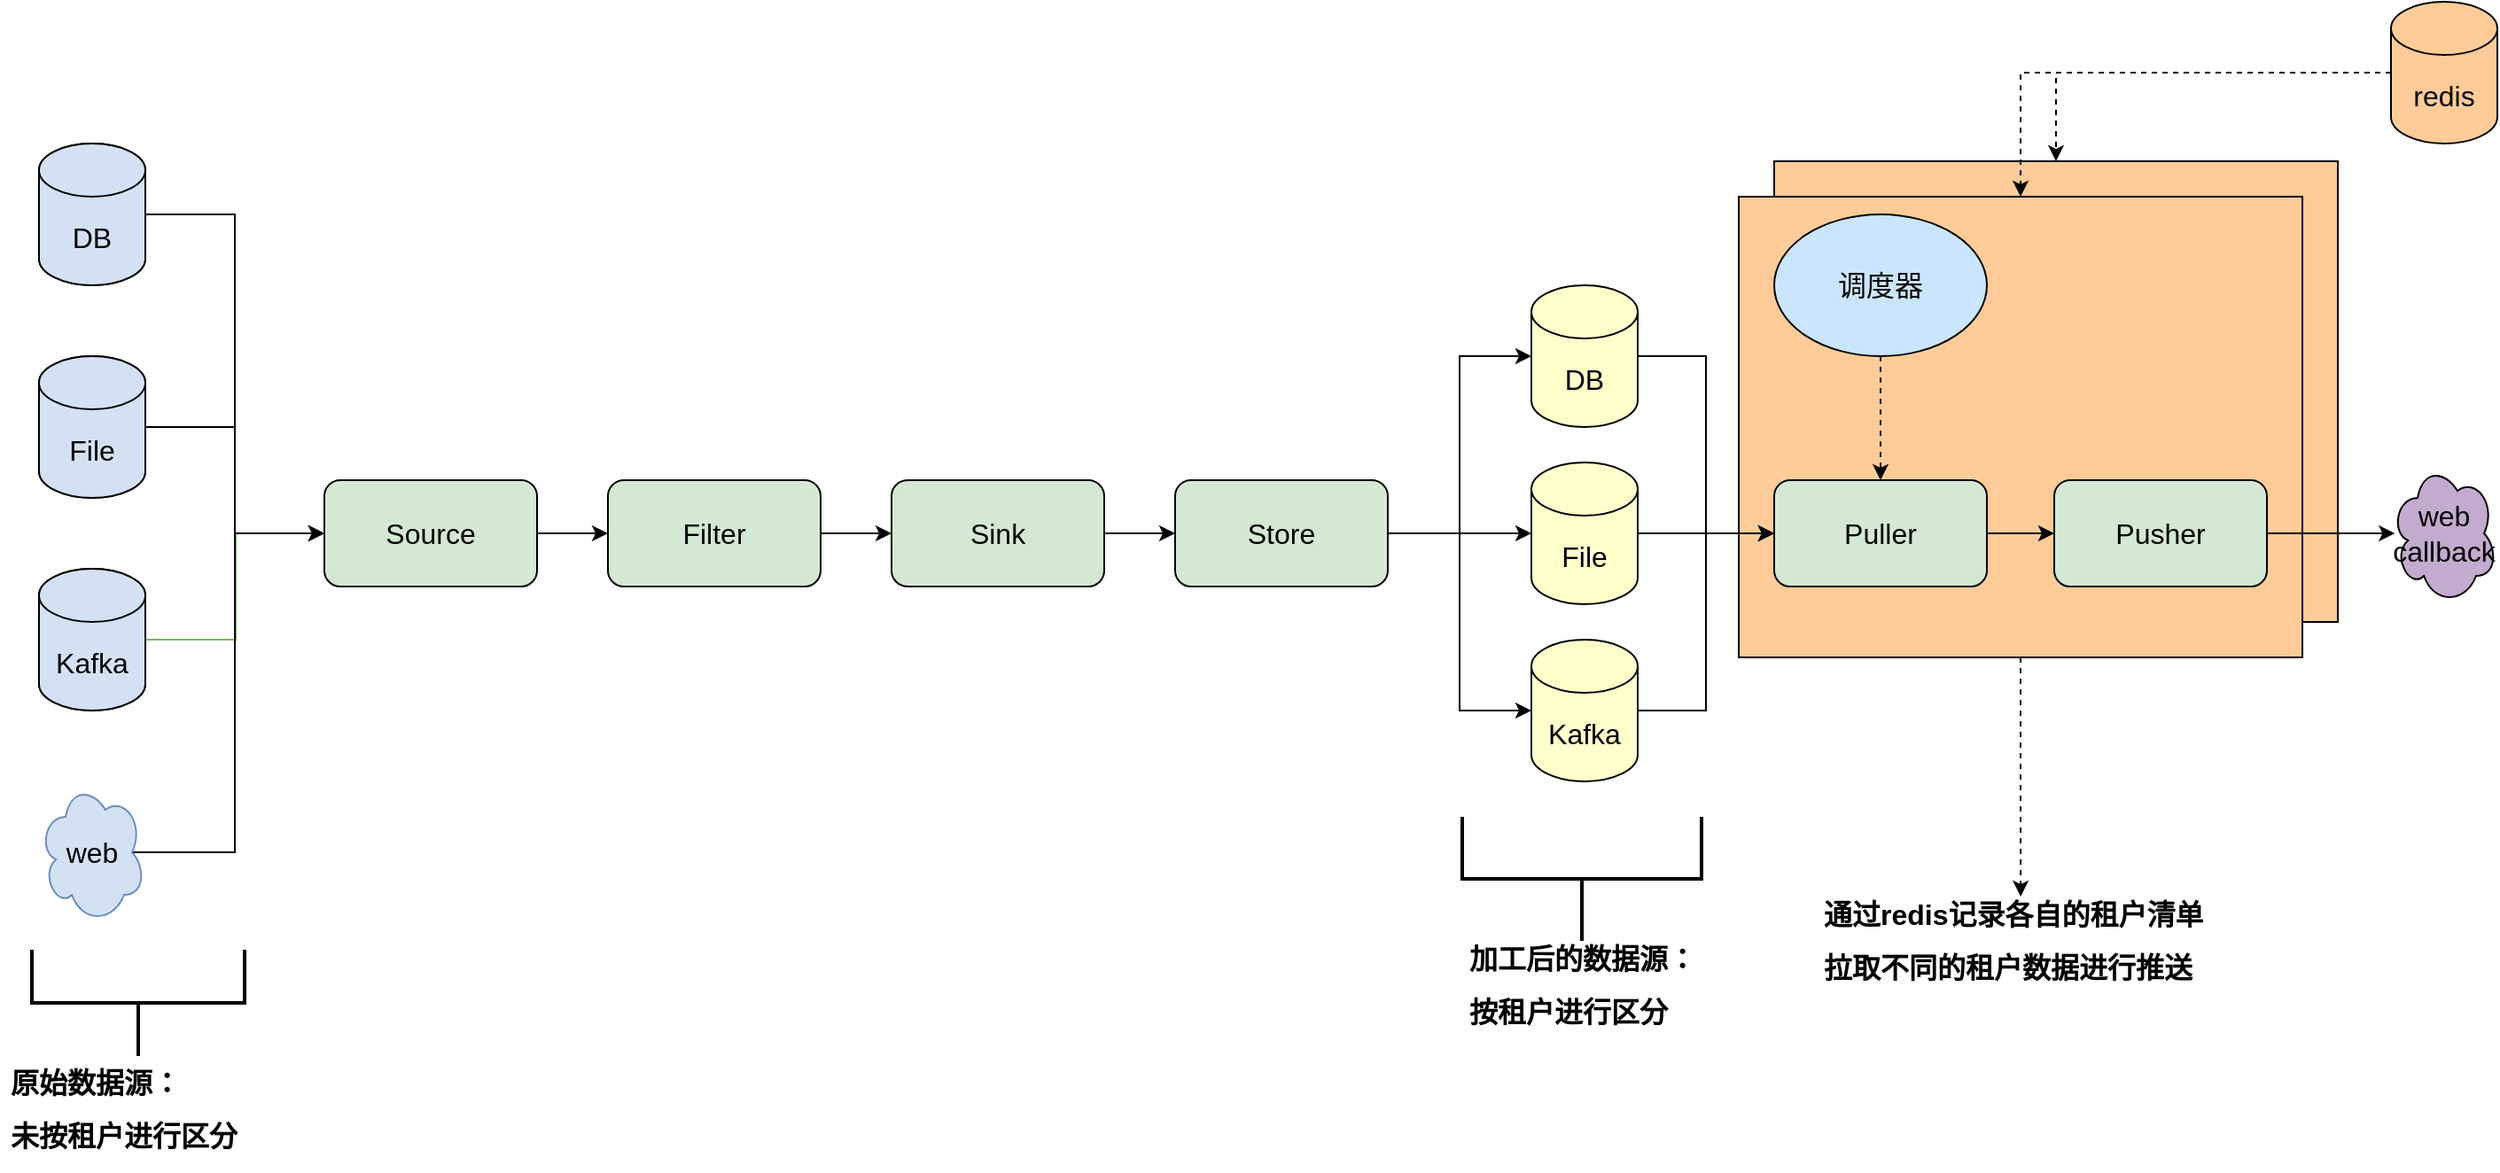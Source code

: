<mxfile version="20.4.1" type="github" pages="2">
  <diagram id="rBHqKP6vlVbDTjs9O4Pg" name="数据流程">
    <mxGraphModel dx="1896" dy="1075" grid="1" gridSize="10" guides="1" tooltips="1" connect="1" arrows="1" fold="1" page="1" pageScale="1" pageWidth="827" pageHeight="1169" math="0" shadow="0">
      <root>
        <mxCell id="0" />
        <mxCell id="1" parent="0" />
        <mxCell id="VHaA9NsyE-7zCBHBcNp4-1" value="" style="rounded=0;whiteSpace=wrap;html=1;labelBackgroundColor=none;fontFamily=Helvetica;fontColor=default;fillColor=#FFCC99;gradientColor=none;gradientDirection=south;fontSize=16;" vertex="1" parent="1">
          <mxGeometry x="1002" y="90" width="318" height="260" as="geometry" />
        </mxCell>
        <mxCell id="Ii6t7dFbJUdwm51x7zY0-52" style="edgeStyle=orthogonalEdgeStyle;rounded=0;orthogonalLoop=1;jettySize=auto;html=1;exitX=0.5;exitY=1;exitDx=0;exitDy=0;dashed=1;fontFamily=Helvetica;fontColor=default;fontSize=16;" edge="1" parent="1" source="Ii6t7dFbJUdwm51x7zY0-48" target="Ii6t7dFbJUdwm51x7zY0-51">
          <mxGeometry relative="1" as="geometry" />
        </mxCell>
        <mxCell id="Ii6t7dFbJUdwm51x7zY0-48" value="" style="rounded=0;whiteSpace=wrap;html=1;labelBackgroundColor=none;fontFamily=Helvetica;fontColor=default;fillColor=#FFCC99;gradientColor=none;gradientDirection=south;fontSize=16;" vertex="1" parent="1">
          <mxGeometry x="982" y="110" width="318" height="260" as="geometry" />
        </mxCell>
        <mxCell id="Ii6t7dFbJUdwm51x7zY0-13" value="" style="edgeStyle=orthogonalEdgeStyle;rounded=0;orthogonalLoop=1;jettySize=auto;html=1;entryX=0;entryY=0.5;entryDx=0;entryDy=0;fontSize=16;" edge="1" parent="1" source="Ii6t7dFbJUdwm51x7zY0-2" target="Ii6t7dFbJUdwm51x7zY0-36">
          <mxGeometry relative="1" as="geometry" />
        </mxCell>
        <mxCell id="Ii6t7dFbJUdwm51x7zY0-2" value="Source" style="rounded=1;whiteSpace=wrap;html=1;fillColor=#D5E8D4;fontSize=16;" vertex="1" parent="1">
          <mxGeometry x="184" y="270" width="120" height="60" as="geometry" />
        </mxCell>
        <mxCell id="Ii6t7dFbJUdwm51x7zY0-6" style="edgeStyle=orthogonalEdgeStyle;rounded=0;orthogonalLoop=1;jettySize=auto;html=1;exitX=1;exitY=0.5;exitDx=0;exitDy=0;exitPerimeter=0;entryX=0;entryY=0.5;entryDx=0;entryDy=0;fontSize=16;" edge="1" parent="1" source="Ii6t7dFbJUdwm51x7zY0-3" target="Ii6t7dFbJUdwm51x7zY0-2">
          <mxGeometry relative="1" as="geometry" />
        </mxCell>
        <mxCell id="Ii6t7dFbJUdwm51x7zY0-3" value="DB" style="shape=cylinder3;whiteSpace=wrap;html=1;boundedLbl=1;backgroundOutline=1;size=15;fontSize=16;" vertex="1" parent="1">
          <mxGeometry x="23" y="80" width="60" height="80" as="geometry" />
        </mxCell>
        <mxCell id="Ii6t7dFbJUdwm51x7zY0-7" style="edgeStyle=orthogonalEdgeStyle;rounded=0;orthogonalLoop=1;jettySize=auto;html=1;exitX=1;exitY=0.5;exitDx=0;exitDy=0;exitPerimeter=0;fontSize=16;" edge="1" parent="1" source="Ii6t7dFbJUdwm51x7zY0-4" target="Ii6t7dFbJUdwm51x7zY0-2">
          <mxGeometry relative="1" as="geometry" />
        </mxCell>
        <mxCell id="Ii6t7dFbJUdwm51x7zY0-4" value="File" style="shape=cylinder3;whiteSpace=wrap;html=1;boundedLbl=1;backgroundOutline=1;size=15;fontSize=16;" vertex="1" parent="1">
          <mxGeometry x="23" y="200" width="60" height="80" as="geometry" />
        </mxCell>
        <mxCell id="Ii6t7dFbJUdwm51x7zY0-8" style="edgeStyle=orthogonalEdgeStyle;rounded=0;orthogonalLoop=1;jettySize=auto;html=1;exitX=1;exitY=0.5;exitDx=0;exitDy=0;exitPerimeter=0;entryX=0;entryY=0.5;entryDx=0;entryDy=0;fillColor=#d5e8d4;strokeColor=#82b366;fontSize=16;" edge="1" parent="1" source="Ii6t7dFbJUdwm51x7zY0-5" target="Ii6t7dFbJUdwm51x7zY0-2">
          <mxGeometry relative="1" as="geometry">
            <mxPoint x="223" y="240" as="targetPoint" />
            <Array as="points">
              <mxPoint x="134" y="360" />
              <mxPoint x="134" y="300" />
            </Array>
          </mxGeometry>
        </mxCell>
        <mxCell id="Ii6t7dFbJUdwm51x7zY0-5" value="Kafka" style="shape=cylinder3;whiteSpace=wrap;html=1;boundedLbl=1;backgroundOutline=1;size=15;fillColor=default;strokeColor=default;gradientColor=none;gradientDirection=south;fontSize=16;" vertex="1" parent="1">
          <mxGeometry x="23" y="320" width="60" height="80" as="geometry" />
        </mxCell>
        <mxCell id="Ii6t7dFbJUdwm51x7zY0-10" style="edgeStyle=orthogonalEdgeStyle;rounded=0;orthogonalLoop=1;jettySize=auto;html=1;exitX=0.875;exitY=0.5;exitDx=0;exitDy=0;exitPerimeter=0;entryX=0;entryY=0.5;entryDx=0;entryDy=0;fontSize=16;" edge="1" parent="1" source="Ii6t7dFbJUdwm51x7zY0-9" target="Ii6t7dFbJUdwm51x7zY0-2">
          <mxGeometry relative="1" as="geometry" />
        </mxCell>
        <mxCell id="Ii6t7dFbJUdwm51x7zY0-9" value="web" style="ellipse;shape=cloud;whiteSpace=wrap;html=1;fillColor=#D4E1F5;strokeColor=#6c8ebf;fontSize=16;" vertex="1" parent="1">
          <mxGeometry x="23" y="440" width="60" height="80" as="geometry" />
        </mxCell>
        <mxCell id="Ii6t7dFbJUdwm51x7zY0-15" value="" style="edgeStyle=orthogonalEdgeStyle;rounded=0;orthogonalLoop=1;jettySize=auto;html=1;fontSize=16;" edge="1" parent="1" source="Ii6t7dFbJUdwm51x7zY0-12" target="Ii6t7dFbJUdwm51x7zY0-14">
          <mxGeometry relative="1" as="geometry" />
        </mxCell>
        <mxCell id="Ii6t7dFbJUdwm51x7zY0-12" value="Sink" style="whiteSpace=wrap;html=1;rounded=1;fillColor=#D5E8D4;fontSize=16;" vertex="1" parent="1">
          <mxGeometry x="504" y="270" width="120" height="60" as="geometry" />
        </mxCell>
        <mxCell id="Ii6t7dFbJUdwm51x7zY0-20" style="edgeStyle=orthogonalEdgeStyle;rounded=0;orthogonalLoop=1;jettySize=auto;html=1;exitX=1;exitY=0.5;exitDx=0;exitDy=0;entryX=0;entryY=0.5;entryDx=0;entryDy=0;entryPerimeter=0;fontSize=16;" edge="1" parent="1" source="Ii6t7dFbJUdwm51x7zY0-14" target="Ii6t7dFbJUdwm51x7zY0-16">
          <mxGeometry relative="1" as="geometry" />
        </mxCell>
        <mxCell id="Ii6t7dFbJUdwm51x7zY0-21" style="edgeStyle=orthogonalEdgeStyle;rounded=0;orthogonalLoop=1;jettySize=auto;html=1;exitX=1;exitY=0.5;exitDx=0;exitDy=0;fontSize=16;" edge="1" parent="1" source="Ii6t7dFbJUdwm51x7zY0-14" target="Ii6t7dFbJUdwm51x7zY0-17">
          <mxGeometry relative="1" as="geometry" />
        </mxCell>
        <mxCell id="Ii6t7dFbJUdwm51x7zY0-22" style="edgeStyle=orthogonalEdgeStyle;rounded=0;orthogonalLoop=1;jettySize=auto;html=1;exitX=1;exitY=0.5;exitDx=0;exitDy=0;entryX=0;entryY=0.5;entryDx=0;entryDy=0;entryPerimeter=0;fontSize=16;" edge="1" parent="1" source="Ii6t7dFbJUdwm51x7zY0-14" target="Ii6t7dFbJUdwm51x7zY0-18">
          <mxGeometry relative="1" as="geometry" />
        </mxCell>
        <mxCell id="Ii6t7dFbJUdwm51x7zY0-14" value="Store" style="whiteSpace=wrap;html=1;rounded=1;fillColor=#D5E8D4;fontSize=16;" vertex="1" parent="1">
          <mxGeometry x="664" y="270" width="120" height="60" as="geometry" />
        </mxCell>
        <mxCell id="Ii6t7dFbJUdwm51x7zY0-27" style="edgeStyle=orthogonalEdgeStyle;rounded=0;orthogonalLoop=1;jettySize=auto;html=1;exitX=1;exitY=0.5;exitDx=0;exitDy=0;exitPerimeter=0;fontFamily=Helvetica;entryX=0;entryY=0.5;entryDx=0;entryDy=0;fontSize=16;" edge="1" parent="1" source="Ii6t7dFbJUdwm51x7zY0-16" target="Ii6t7dFbJUdwm51x7zY0-24">
          <mxGeometry relative="1" as="geometry">
            <mxPoint x="1244" y="180" as="targetPoint" />
          </mxGeometry>
        </mxCell>
        <mxCell id="Ii6t7dFbJUdwm51x7zY0-16" value="DB" style="shape=cylinder3;whiteSpace=wrap;html=1;boundedLbl=1;backgroundOutline=1;size=15;fillColor=#FFFFCC;fontSize=16;" vertex="1" parent="1">
          <mxGeometry x="865" y="160" width="60" height="80" as="geometry" />
        </mxCell>
        <mxCell id="Ii6t7dFbJUdwm51x7zY0-26" style="edgeStyle=orthogonalEdgeStyle;rounded=0;orthogonalLoop=1;jettySize=auto;html=1;exitX=1;exitY=0.5;exitDx=0;exitDy=0;exitPerimeter=0;fontFamily=Helvetica;fontSize=16;" edge="1" parent="1" source="Ii6t7dFbJUdwm51x7zY0-17" target="Ii6t7dFbJUdwm51x7zY0-24">
          <mxGeometry relative="1" as="geometry" />
        </mxCell>
        <mxCell id="Ii6t7dFbJUdwm51x7zY0-17" value="File" style="shape=cylinder3;whiteSpace=wrap;html=1;boundedLbl=1;backgroundOutline=1;size=15;fillColor=#FFFFCC;fontSize=16;" vertex="1" parent="1">
          <mxGeometry x="865" y="260" width="60" height="80" as="geometry" />
        </mxCell>
        <mxCell id="Ii6t7dFbJUdwm51x7zY0-25" style="edgeStyle=orthogonalEdgeStyle;rounded=0;orthogonalLoop=1;jettySize=auto;html=1;exitX=1;exitY=0.5;exitDx=0;exitDy=0;exitPerimeter=0;entryX=0;entryY=0.5;entryDx=0;entryDy=0;fontSize=16;" edge="1" parent="1" source="Ii6t7dFbJUdwm51x7zY0-18" target="Ii6t7dFbJUdwm51x7zY0-24">
          <mxGeometry relative="1" as="geometry" />
        </mxCell>
        <mxCell id="Ii6t7dFbJUdwm51x7zY0-18" value="Kafka" style="shape=cylinder3;whiteSpace=wrap;html=1;boundedLbl=1;backgroundOutline=1;size=15;fillColor=#FFFFCC;strokeColor=default;gradientColor=none;gradientDirection=south;fontSize=16;" vertex="1" parent="1">
          <mxGeometry x="865" y="360" width="60" height="80" as="geometry" />
        </mxCell>
        <mxCell id="Ii6t7dFbJUdwm51x7zY0-29" style="edgeStyle=orthogonalEdgeStyle;rounded=0;orthogonalLoop=1;jettySize=auto;html=1;exitX=1;exitY=0.5;exitDx=0;exitDy=0;fontFamily=Helvetica;fontSize=16;" edge="1" parent="1" source="Ii6t7dFbJUdwm51x7zY0-24" target="Ii6t7dFbJUdwm51x7zY0-28">
          <mxGeometry relative="1" as="geometry" />
        </mxCell>
        <mxCell id="Ii6t7dFbJUdwm51x7zY0-24" value="&lt;pre style=&quot;font-size: 16px;&quot;&gt;&lt;font face=&quot;Helvetica&quot; style=&quot;font-size: 16px;&quot;&gt;Puller&lt;/font&gt;&lt;/pre&gt;" style="whiteSpace=wrap;html=1;rounded=1;fillColor=#D5E8D4;fontColor=default;labelBackgroundColor=none;fontSize=16;" vertex="1" parent="1">
          <mxGeometry x="1002" y="270" width="120" height="60" as="geometry" />
        </mxCell>
        <mxCell id="Ii6t7dFbJUdwm51x7zY0-31" style="edgeStyle=orthogonalEdgeStyle;rounded=0;orthogonalLoop=1;jettySize=auto;html=1;exitX=1;exitY=0.5;exitDx=0;exitDy=0;entryX=0.036;entryY=0.5;entryDx=0;entryDy=0;entryPerimeter=0;fontFamily=Helvetica;fontSize=16;" edge="1" parent="1" source="Ii6t7dFbJUdwm51x7zY0-28" target="Ii6t7dFbJUdwm51x7zY0-30">
          <mxGeometry relative="1" as="geometry" />
        </mxCell>
        <mxCell id="Ii6t7dFbJUdwm51x7zY0-28" value="&lt;pre style=&quot;font-size: 16px;&quot;&gt;&lt;font face=&quot;Helvetica&quot; style=&quot;font-size: 16px;&quot;&gt;Pusher&lt;/font&gt;&lt;/pre&gt;" style="whiteSpace=wrap;html=1;rounded=1;fillColor=#D5E8D4;fontColor=default;labelBackgroundColor=none;fontSize=16;" vertex="1" parent="1">
          <mxGeometry x="1160" y="270" width="120" height="60" as="geometry" />
        </mxCell>
        <mxCell id="Ii6t7dFbJUdwm51x7zY0-30" value="web callback" style="ellipse;shape=cloud;whiteSpace=wrap;html=1;fillColor=#C3ABD0;fontSize=16;" vertex="1" parent="1">
          <mxGeometry x="1350" y="260" width="60" height="80" as="geometry" />
        </mxCell>
        <mxCell id="Ii6t7dFbJUdwm51x7zY0-33" value="DB" style="shape=cylinder3;whiteSpace=wrap;html=1;boundedLbl=1;backgroundOutline=1;size=15;fillColor=#D4E1F5;fontSize=16;" vertex="1" parent="1">
          <mxGeometry x="23" y="80" width="60" height="80" as="geometry" />
        </mxCell>
        <mxCell id="Ii6t7dFbJUdwm51x7zY0-34" value="File" style="shape=cylinder3;whiteSpace=wrap;html=1;boundedLbl=1;backgroundOutline=1;size=15;fillColor=#D4E1F5;fontSize=16;" vertex="1" parent="1">
          <mxGeometry x="23" y="200" width="60" height="80" as="geometry" />
        </mxCell>
        <mxCell id="Ii6t7dFbJUdwm51x7zY0-35" value="Kafka" style="shape=cylinder3;whiteSpace=wrap;html=1;boundedLbl=1;backgroundOutline=1;size=15;fillColor=#D4E1F5;strokeColor=default;gradientColor=none;gradientDirection=south;fontSize=16;" vertex="1" parent="1">
          <mxGeometry x="23" y="320" width="60" height="80" as="geometry" />
        </mxCell>
        <mxCell id="Ii6t7dFbJUdwm51x7zY0-37" style="edgeStyle=orthogonalEdgeStyle;rounded=0;orthogonalLoop=1;jettySize=auto;html=1;exitX=1;exitY=0.5;exitDx=0;exitDy=0;entryX=0;entryY=0.5;entryDx=0;entryDy=0;fontFamily=Helvetica;fontColor=default;fontSize=16;" edge="1" parent="1" source="Ii6t7dFbJUdwm51x7zY0-36" target="Ii6t7dFbJUdwm51x7zY0-12">
          <mxGeometry relative="1" as="geometry" />
        </mxCell>
        <mxCell id="Ii6t7dFbJUdwm51x7zY0-36" value="Filter" style="rounded=1;whiteSpace=wrap;html=1;fillColor=#D5E8D4;fontSize=16;" vertex="1" parent="1">
          <mxGeometry x="344" y="270" width="120" height="60" as="geometry" />
        </mxCell>
        <mxCell id="Ii6t7dFbJUdwm51x7zY0-38" value="" style="strokeWidth=2;html=1;shape=mxgraph.flowchart.annotation_2;align=left;labelPosition=right;pointerEvents=1;labelBackgroundColor=none;fontFamily=Helvetica;fontColor=default;fillColor=#C3ABD0;gradientColor=none;gradientDirection=south;rotation=-90;fontSize=16;" vertex="1" parent="1">
          <mxGeometry x="49" y="505" width="60" height="120" as="geometry" />
        </mxCell>
        <mxCell id="Ii6t7dFbJUdwm51x7zY0-39" value="&lt;h1 style=&quot;font-size: 16px;&quot;&gt;&lt;font style=&quot;font-size: 16px;&quot;&gt;原始数据源：&lt;/font&gt;&lt;/h1&gt;&lt;h1 style=&quot;font-size: 16px;&quot;&gt;&lt;font style=&quot;font-size: 16px;&quot;&gt;未按租户进行区分&lt;/font&gt;&lt;/h1&gt;" style="text;html=1;strokeColor=none;fillColor=none;spacing=5;spacingTop=-20;whiteSpace=wrap;overflow=hidden;rounded=0;labelBackgroundColor=none;fontFamily=Helvetica;fontColor=default;fontSize=16;" vertex="1" parent="1">
          <mxGeometry x="1.5" y="600" width="155" height="60" as="geometry" />
        </mxCell>
        <mxCell id="Ii6t7dFbJUdwm51x7zY0-40" value="" style="strokeWidth=2;html=1;shape=mxgraph.flowchart.annotation_2;align=left;labelPosition=right;pointerEvents=1;labelBackgroundColor=none;fontFamily=Helvetica;fontColor=default;fillColor=#C3ABD0;gradientColor=none;gradientDirection=south;rotation=-90;fontSize=16;" vertex="1" parent="1">
          <mxGeometry x="858.5" y="427.5" width="70" height="135" as="geometry" />
        </mxCell>
        <mxCell id="Ii6t7dFbJUdwm51x7zY0-41" value="&lt;h1 style=&quot;font-size: 16px;&quot;&gt;加工后的数据源：&lt;/h1&gt;&lt;h1 style=&quot;font-size: 16px;&quot;&gt;按租户进行区分&lt;/h1&gt;" style="text;html=1;strokeColor=none;fillColor=none;spacing=5;spacingTop=-20;whiteSpace=wrap;overflow=hidden;rounded=0;labelBackgroundColor=none;fontFamily=Helvetica;fontColor=default;fontSize=16;" vertex="1" parent="1">
          <mxGeometry x="824.5" y="530" width="138" height="60" as="geometry" />
        </mxCell>
        <mxCell id="Ii6t7dFbJUdwm51x7zY0-46" style="edgeStyle=orthogonalEdgeStyle;rounded=0;orthogonalLoop=1;jettySize=auto;html=1;exitX=0.5;exitY=1;exitDx=0;exitDy=0;fontFamily=Helvetica;fontColor=default;dashed=1;fontSize=16;" edge="1" parent="1" source="Ii6t7dFbJUdwm51x7zY0-45" target="Ii6t7dFbJUdwm51x7zY0-24">
          <mxGeometry relative="1" as="geometry" />
        </mxCell>
        <mxCell id="Ii6t7dFbJUdwm51x7zY0-45" value="调度器" style="ellipse;whiteSpace=wrap;html=1;labelBackgroundColor=none;fontFamily=Helvetica;fontColor=default;fillColor=#CCE5FF;gradientColor=none;gradientDirection=south;fontSize=16;" vertex="1" parent="1">
          <mxGeometry x="1002" y="120" width="120" height="80" as="geometry" />
        </mxCell>
        <mxCell id="Ii6t7dFbJUdwm51x7zY0-51" value="&lt;h1 style=&quot;font-size: 16px;&quot;&gt;通过redis记录各自的租户清单&lt;/h1&gt;&lt;h1 style=&quot;font-size: 16px;&quot;&gt;拉取不同的租户数据进行推送&lt;/h1&gt;" style="text;html=1;strokeColor=none;fillColor=none;spacing=5;spacingTop=-20;whiteSpace=wrap;overflow=hidden;rounded=0;labelBackgroundColor=none;fontFamily=Helvetica;fontColor=default;fontSize=16;" vertex="1" parent="1">
          <mxGeometry x="1024.87" y="505" width="232.25" height="55" as="geometry" />
        </mxCell>
        <mxCell id="VHaA9NsyE-7zCBHBcNp4-3" style="edgeStyle=orthogonalEdgeStyle;rounded=0;orthogonalLoop=1;jettySize=auto;html=1;exitX=0;exitY=0.5;exitDx=0;exitDy=0;exitPerimeter=0;entryX=0.5;entryY=0;entryDx=0;entryDy=0;dashed=1;fontFamily=Helvetica;fontColor=default;fontSize=16;" edge="1" parent="1" source="VHaA9NsyE-7zCBHBcNp4-2" target="VHaA9NsyE-7zCBHBcNp4-1">
          <mxGeometry relative="1" as="geometry" />
        </mxCell>
        <mxCell id="VHaA9NsyE-7zCBHBcNp4-4" style="edgeStyle=orthogonalEdgeStyle;rounded=0;orthogonalLoop=1;jettySize=auto;html=1;exitX=0;exitY=0.5;exitDx=0;exitDy=0;exitPerimeter=0;entryX=0.5;entryY=0;entryDx=0;entryDy=0;dashed=1;fontFamily=Helvetica;fontColor=default;fontSize=16;" edge="1" parent="1" source="VHaA9NsyE-7zCBHBcNp4-2" target="Ii6t7dFbJUdwm51x7zY0-48">
          <mxGeometry relative="1" as="geometry" />
        </mxCell>
        <mxCell id="VHaA9NsyE-7zCBHBcNp4-2" value="redis" style="shape=cylinder3;whiteSpace=wrap;html=1;boundedLbl=1;backgroundOutline=1;size=15;labelBackgroundColor=none;fontFamily=Helvetica;fontColor=default;fillColor=#FFCC99;gradientColor=none;gradientDirection=south;fontSize=16;" vertex="1" parent="1">
          <mxGeometry x="1350" width="60" height="80" as="geometry" />
        </mxCell>
      </root>
    </mxGraphModel>
  </diagram>
  <diagram id="ucdp7CWETa6N9cNdXdbg" name="流水线">
    <mxGraphModel dx="1422" dy="806" grid="1" gridSize="10" guides="1" tooltips="1" connect="1" arrows="1" fold="1" page="1" pageScale="1" pageWidth="827" pageHeight="1169" math="0" shadow="0">
      <root>
        <mxCell id="0" />
        <mxCell id="1" parent="0" />
        <mxCell id="GyXHZyZ_pUMt8ARnQ6bl-3" style="edgeStyle=orthogonalEdgeStyle;rounded=0;orthogonalLoop=1;jettySize=auto;html=1;exitX=1;exitY=0.5;exitDx=0;exitDy=0;entryX=0;entryY=0.5;entryDx=0;entryDy=0;dashed=1;fontFamily=Helvetica;fontColor=default;fontSize=16;" edge="1" parent="1" source="orpJzT5T39K07BI6od4H-1" target="orpJzT5T39K07BI6od4H-4">
          <mxGeometry relative="1" as="geometry" />
        </mxCell>
        <mxCell id="orpJzT5T39K07BI6od4H-1" value="Source" style="rounded=1;whiteSpace=wrap;html=1;fillColor=#D5E8D4;fontSize=16;" vertex="1" parent="1">
          <mxGeometry y="10" width="120" height="60" as="geometry" />
        </mxCell>
        <mxCell id="GyXHZyZ_pUMt8ARnQ6bl-5" style="edgeStyle=orthogonalEdgeStyle;rounded=0;orthogonalLoop=1;jettySize=auto;html=1;exitX=1;exitY=0.5;exitDx=0;exitDy=0;entryX=0;entryY=0.5;entryDx=0;entryDy=0;dashed=1;fontFamily=Helvetica;fontColor=default;fontSize=16;" edge="1" parent="1" source="orpJzT5T39K07BI6od4H-2" target="orpJzT5T39K07BI6od4H-3">
          <mxGeometry relative="1" as="geometry" />
        </mxCell>
        <mxCell id="orpJzT5T39K07BI6od4H-2" value="Sink" style="whiteSpace=wrap;html=1;rounded=1;fillColor=#D5E8D4;fontSize=16;" vertex="1" parent="1">
          <mxGeometry x="320" y="10" width="120" height="60" as="geometry" />
        </mxCell>
        <mxCell id="GyXHZyZ_pUMt8ARnQ6bl-6" style="edgeStyle=orthogonalEdgeStyle;rounded=0;orthogonalLoop=1;jettySize=auto;html=1;exitX=1;exitY=0.5;exitDx=0;exitDy=0;entryX=0;entryY=0.5;entryDx=0;entryDy=0;dashed=1;fontFamily=Helvetica;fontColor=default;fontSize=16;" edge="1" parent="1" source="orpJzT5T39K07BI6od4H-3" target="GyXHZyZ_pUMt8ARnQ6bl-1">
          <mxGeometry relative="1" as="geometry" />
        </mxCell>
        <mxCell id="orpJzT5T39K07BI6od4H-3" value="Store" style="whiteSpace=wrap;html=1;rounded=1;fillColor=#D5E8D4;fontSize=16;" vertex="1" parent="1">
          <mxGeometry x="480" y="10" width="120" height="60" as="geometry" />
        </mxCell>
        <mxCell id="GyXHZyZ_pUMt8ARnQ6bl-4" style="edgeStyle=orthogonalEdgeStyle;rounded=0;orthogonalLoop=1;jettySize=auto;html=1;exitX=1;exitY=0.5;exitDx=0;exitDy=0;dashed=1;fontFamily=Helvetica;fontColor=default;fontSize=16;" edge="1" parent="1" source="orpJzT5T39K07BI6od4H-4" target="orpJzT5T39K07BI6od4H-2">
          <mxGeometry relative="1" as="geometry" />
        </mxCell>
        <mxCell id="orpJzT5T39K07BI6od4H-4" value="Filter" style="rounded=1;whiteSpace=wrap;html=1;fillColor=#D5E8D4;fontSize=16;" vertex="1" parent="1">
          <mxGeometry x="160" y="10" width="120" height="60" as="geometry" />
        </mxCell>
        <mxCell id="GyXHZyZ_pUMt8ARnQ6bl-7" style="edgeStyle=orthogonalEdgeStyle;rounded=0;orthogonalLoop=1;jettySize=auto;html=1;exitX=1;exitY=0.5;exitDx=0;exitDy=0;entryX=0;entryY=0.5;entryDx=0;entryDy=0;dashed=1;fontFamily=Helvetica;fontColor=default;fontSize=16;" edge="1" parent="1" source="GyXHZyZ_pUMt8ARnQ6bl-1" target="GyXHZyZ_pUMt8ARnQ6bl-2">
          <mxGeometry relative="1" as="geometry" />
        </mxCell>
        <mxCell id="GyXHZyZ_pUMt8ARnQ6bl-1" value="&lt;pre style=&quot;font-size: 16px;&quot;&gt;&lt;font face=&quot;Helvetica&quot; style=&quot;font-size: 16px;&quot;&gt;Puller&lt;/font&gt;&lt;/pre&gt;" style="whiteSpace=wrap;html=1;rounded=1;fillColor=#D5E8D4;fontColor=default;labelBackgroundColor=none;fontSize=16;" vertex="1" parent="1">
          <mxGeometry x="640" y="10" width="120" height="60" as="geometry" />
        </mxCell>
        <mxCell id="GyXHZyZ_pUMt8ARnQ6bl-2" value="&lt;pre style=&quot;font-size: 16px;&quot;&gt;&lt;font face=&quot;Helvetica&quot; style=&quot;font-size: 16px;&quot;&gt;Pusher&lt;/font&gt;&lt;/pre&gt;" style="whiteSpace=wrap;html=1;rounded=1;fillColor=#D5E8D4;fontColor=default;labelBackgroundColor=none;fontSize=16;" vertex="1" parent="1">
          <mxGeometry x="800" y="10" width="120" height="60" as="geometry" />
        </mxCell>
        <mxCell id="qbM4nyodar5Qnm3z3tOm-1" value="" style="strokeWidth=2;html=1;shape=mxgraph.flowchart.annotation_2;align=left;labelPosition=right;pointerEvents=1;labelBackgroundColor=none;fontFamily=Helvetica;fontColor=default;fillColor=#FFCC99;gradientColor=none;gradientDirection=south;rotation=-90;fontSize=16;" vertex="1" parent="1">
          <mxGeometry x="435" y="-325" width="50" height="910" as="geometry" />
        </mxCell>
        <mxCell id="qbM4nyodar5Qnm3z3tOm-2" value="&lt;h1 style=&quot;font-size: 16px;&quot;&gt;默认流水线，全部采用默认组件&lt;/h1&gt;" style="text;html=1;strokeColor=none;fillColor=none;spacing=5;spacingTop=-20;whiteSpace=wrap;overflow=hidden;rounded=0;labelBackgroundColor=none;fontFamily=Helvetica;fontColor=default;fontSize=16;" vertex="1" parent="1">
          <mxGeometry x="338.75" y="160" width="242.5" height="20" as="geometry" />
        </mxCell>
        <mxCell id="S9dUBTERABPa7MMW77Ue-1" style="edgeStyle=orthogonalEdgeStyle;rounded=0;orthogonalLoop=1;jettySize=auto;html=1;exitX=1;exitY=0.5;exitDx=0;exitDy=0;entryX=0;entryY=0.5;entryDx=0;entryDy=0;dashed=1;fontFamily=Helvetica;fontColor=default;fontSize=16;" edge="1" parent="1" source="S9dUBTERABPa7MMW77Ue-2" target="S9dUBTERABPa7MMW77Ue-8">
          <mxGeometry relative="1" as="geometry" />
        </mxCell>
        <mxCell id="S9dUBTERABPa7MMW77Ue-2" value="Source" style="rounded=1;whiteSpace=wrap;html=1;fillColor=#FFFF66;fontSize=16;" vertex="1" parent="1">
          <mxGeometry y="275" width="120" height="60" as="geometry" />
        </mxCell>
        <mxCell id="S9dUBTERABPa7MMW77Ue-3" style="edgeStyle=orthogonalEdgeStyle;rounded=0;orthogonalLoop=1;jettySize=auto;html=1;exitX=1;exitY=0.5;exitDx=0;exitDy=0;entryX=0;entryY=0.5;entryDx=0;entryDy=0;dashed=1;fontFamily=Helvetica;fontColor=default;fontSize=16;" edge="1" parent="1" source="S9dUBTERABPa7MMW77Ue-4" target="S9dUBTERABPa7MMW77Ue-6">
          <mxGeometry relative="1" as="geometry" />
        </mxCell>
        <mxCell id="S9dUBTERABPa7MMW77Ue-4" value="Sink" style="whiteSpace=wrap;html=1;rounded=1;fillColor=#FFFF66;fontSize=16;" vertex="1" parent="1">
          <mxGeometry x="320" y="275" width="120" height="60" as="geometry" />
        </mxCell>
        <mxCell id="S9dUBTERABPa7MMW77Ue-5" style="edgeStyle=orthogonalEdgeStyle;rounded=0;orthogonalLoop=1;jettySize=auto;html=1;exitX=1;exitY=0.5;exitDx=0;exitDy=0;entryX=0;entryY=0.5;entryDx=0;entryDy=0;dashed=1;fontFamily=Helvetica;fontColor=default;fontSize=16;" edge="1" parent="1" source="S9dUBTERABPa7MMW77Ue-6" target="S9dUBTERABPa7MMW77Ue-10">
          <mxGeometry relative="1" as="geometry" />
        </mxCell>
        <mxCell id="S9dUBTERABPa7MMW77Ue-6" value="Store" style="whiteSpace=wrap;html=1;rounded=1;fillColor=#D5E8D4;fontSize=16;" vertex="1" parent="1">
          <mxGeometry x="480" y="275" width="120" height="60" as="geometry" />
        </mxCell>
        <mxCell id="S9dUBTERABPa7MMW77Ue-7" style="edgeStyle=orthogonalEdgeStyle;rounded=0;orthogonalLoop=1;jettySize=auto;html=1;exitX=1;exitY=0.5;exitDx=0;exitDy=0;dashed=1;fontFamily=Helvetica;fontColor=default;fontSize=16;" edge="1" parent="1" source="S9dUBTERABPa7MMW77Ue-8" target="S9dUBTERABPa7MMW77Ue-4">
          <mxGeometry relative="1" as="geometry" />
        </mxCell>
        <mxCell id="S9dUBTERABPa7MMW77Ue-8" value="Filter" style="rounded=1;whiteSpace=wrap;html=1;fillColor=#D5E8D4;fontSize=16;" vertex="1" parent="1">
          <mxGeometry x="160" y="275" width="120" height="60" as="geometry" />
        </mxCell>
        <mxCell id="S9dUBTERABPa7MMW77Ue-9" style="edgeStyle=orthogonalEdgeStyle;rounded=0;orthogonalLoop=1;jettySize=auto;html=1;exitX=1;exitY=0.5;exitDx=0;exitDy=0;entryX=0;entryY=0.5;entryDx=0;entryDy=0;dashed=1;fontFamily=Helvetica;fontColor=default;fontSize=16;" edge="1" parent="1" source="S9dUBTERABPa7MMW77Ue-10" target="S9dUBTERABPa7MMW77Ue-11">
          <mxGeometry relative="1" as="geometry" />
        </mxCell>
        <mxCell id="S9dUBTERABPa7MMW77Ue-10" value="&lt;pre style=&quot;font-size: 16px;&quot;&gt;&lt;font face=&quot;Helvetica&quot; style=&quot;font-size: 16px;&quot;&gt;Puller&lt;/font&gt;&lt;/pre&gt;" style="whiteSpace=wrap;html=1;rounded=1;fillColor=#D5E8D4;fontColor=default;labelBackgroundColor=none;fontSize=16;" vertex="1" parent="1">
          <mxGeometry x="640" y="275" width="120" height="60" as="geometry" />
        </mxCell>
        <mxCell id="S9dUBTERABPa7MMW77Ue-11" value="&lt;pre style=&quot;font-size: 16px;&quot;&gt;&lt;font face=&quot;Helvetica&quot; style=&quot;font-size: 16px;&quot;&gt;Pusher&lt;/font&gt;&lt;/pre&gt;" style="whiteSpace=wrap;html=1;rounded=1;fillColor=#FFFF66;fontColor=default;labelBackgroundColor=none;fontSize=16;" vertex="1" parent="1">
          <mxGeometry x="800" y="275" width="120" height="60" as="geometry" />
        </mxCell>
        <mxCell id="S9dUBTERABPa7MMW77Ue-12" value="" style="strokeWidth=2;html=1;shape=mxgraph.flowchart.annotation_2;align=left;labelPosition=right;pointerEvents=1;labelBackgroundColor=none;fontFamily=Helvetica;fontColor=default;fillColor=#FFCC99;gradientColor=none;gradientDirection=south;rotation=-90;fontSize=16;" vertex="1" parent="1">
          <mxGeometry x="435" y="-60" width="50" height="910" as="geometry" />
        </mxCell>
        <mxCell id="S9dUBTERABPa7MMW77Ue-13" value="&lt;h1 style=&quot;font-size: 16px;&quot;&gt;租户A的自定义流水线，黄色为自定义组件&lt;/h1&gt;" style="text;html=1;strokeColor=none;fillColor=none;spacing=5;spacingTop=-20;whiteSpace=wrap;overflow=hidden;rounded=0;labelBackgroundColor=none;fontFamily=Helvetica;fontColor=default;fontSize=16;" vertex="1" parent="1">
          <mxGeometry x="302.19" y="425" width="315.62" height="25" as="geometry" />
        </mxCell>
        <mxCell id="B3ryYKxe0ps2ObtatAAW-1" style="edgeStyle=orthogonalEdgeStyle;rounded=0;orthogonalLoop=1;jettySize=auto;html=1;exitX=1;exitY=0.5;exitDx=0;exitDy=0;entryX=0;entryY=0.5;entryDx=0;entryDy=0;dashed=1;fontFamily=Helvetica;fontColor=default;fontSize=16;" edge="1" parent="1" source="B3ryYKxe0ps2ObtatAAW-2" target="B3ryYKxe0ps2ObtatAAW-8">
          <mxGeometry relative="1" as="geometry" />
        </mxCell>
        <mxCell id="B3ryYKxe0ps2ObtatAAW-2" value="Source" style="rounded=1;whiteSpace=wrap;html=1;fillColor=#D5E8D4;fontSize=16;" vertex="1" parent="1">
          <mxGeometry y="525" width="120" height="60" as="geometry" />
        </mxCell>
        <mxCell id="B3ryYKxe0ps2ObtatAAW-3" style="edgeStyle=orthogonalEdgeStyle;rounded=0;orthogonalLoop=1;jettySize=auto;html=1;exitX=1;exitY=0.5;exitDx=0;exitDy=0;entryX=0;entryY=0.5;entryDx=0;entryDy=0;dashed=1;fontFamily=Helvetica;fontColor=default;fontSize=16;" edge="1" parent="1" source="B3ryYKxe0ps2ObtatAAW-4" target="B3ryYKxe0ps2ObtatAAW-6">
          <mxGeometry relative="1" as="geometry" />
        </mxCell>
        <mxCell id="B3ryYKxe0ps2ObtatAAW-4" value="Sink" style="whiteSpace=wrap;html=1;rounded=1;fillColor=#D5E8D4;fontSize=16;" vertex="1" parent="1">
          <mxGeometry x="320" y="525" width="120" height="60" as="geometry" />
        </mxCell>
        <mxCell id="B3ryYKxe0ps2ObtatAAW-5" style="edgeStyle=orthogonalEdgeStyle;rounded=0;orthogonalLoop=1;jettySize=auto;html=1;exitX=1;exitY=0.5;exitDx=0;exitDy=0;entryX=0;entryY=0.5;entryDx=0;entryDy=0;dashed=1;fontFamily=Helvetica;fontColor=default;fontSize=16;" edge="1" parent="1" source="B3ryYKxe0ps2ObtatAAW-6" target="B3ryYKxe0ps2ObtatAAW-10">
          <mxGeometry relative="1" as="geometry" />
        </mxCell>
        <mxCell id="B3ryYKxe0ps2ObtatAAW-6" value="Store" style="whiteSpace=wrap;html=1;rounded=1;fillColor=#D5E8D4;fontSize=16;" vertex="1" parent="1">
          <mxGeometry x="480" y="525" width="120" height="60" as="geometry" />
        </mxCell>
        <mxCell id="B3ryYKxe0ps2ObtatAAW-7" style="edgeStyle=orthogonalEdgeStyle;rounded=0;orthogonalLoop=1;jettySize=auto;html=1;exitX=1;exitY=0.5;exitDx=0;exitDy=0;dashed=1;fontFamily=Helvetica;fontColor=default;fontSize=16;" edge="1" parent="1" source="B3ryYKxe0ps2ObtatAAW-8" target="B3ryYKxe0ps2ObtatAAW-4">
          <mxGeometry relative="1" as="geometry" />
        </mxCell>
        <mxCell id="B3ryYKxe0ps2ObtatAAW-8" value="Filter" style="rounded=1;whiteSpace=wrap;html=1;fillColor=#D5E8D4;fontSize=16;" vertex="1" parent="1">
          <mxGeometry x="160" y="525" width="120" height="60" as="geometry" />
        </mxCell>
        <mxCell id="B3ryYKxe0ps2ObtatAAW-9" style="edgeStyle=orthogonalEdgeStyle;rounded=0;orthogonalLoop=1;jettySize=auto;html=1;exitX=1;exitY=0.5;exitDx=0;exitDy=0;entryX=0;entryY=0.5;entryDx=0;entryDy=0;dashed=1;fontFamily=Helvetica;fontColor=default;fontSize=16;" edge="1" parent="1" source="B3ryYKxe0ps2ObtatAAW-10" target="B3ryYKxe0ps2ObtatAAW-11">
          <mxGeometry relative="1" as="geometry" />
        </mxCell>
        <mxCell id="B3ryYKxe0ps2ObtatAAW-10" value="&lt;pre style=&quot;font-size: 16px;&quot;&gt;&lt;font face=&quot;Helvetica&quot; style=&quot;font-size: 16px;&quot;&gt;Puller&lt;/font&gt;&lt;/pre&gt;" style="whiteSpace=wrap;html=1;rounded=1;fillColor=#FFFF66;fontColor=default;labelBackgroundColor=none;fontSize=16;" vertex="1" parent="1">
          <mxGeometry x="640" y="525" width="120" height="60" as="geometry" />
        </mxCell>
        <mxCell id="B3ryYKxe0ps2ObtatAAW-11" value="&lt;pre style=&quot;font-size: 16px;&quot;&gt;&lt;font face=&quot;Helvetica&quot; style=&quot;font-size: 16px;&quot;&gt;Pusher&lt;/font&gt;&lt;/pre&gt;" style="whiteSpace=wrap;html=1;rounded=1;fillColor=#D5E8D4;fontColor=default;labelBackgroundColor=none;fontSize=16;" vertex="1" parent="1">
          <mxGeometry x="800" y="525" width="120" height="60" as="geometry" />
        </mxCell>
        <mxCell id="B3ryYKxe0ps2ObtatAAW-12" value="" style="strokeWidth=2;html=1;shape=mxgraph.flowchart.annotation_2;align=left;labelPosition=right;pointerEvents=1;labelBackgroundColor=none;fontFamily=Helvetica;fontColor=default;fillColor=#FFCC99;gradientColor=none;gradientDirection=south;rotation=-90;fontSize=16;" vertex="1" parent="1">
          <mxGeometry x="435" y="190" width="50" height="910" as="geometry" />
        </mxCell>
        <mxCell id="B3ryYKxe0ps2ObtatAAW-13" value="&lt;h1 style=&quot;font-size: 16px;&quot;&gt;租户B的自定义流水线，黄色为自定义组件&lt;/h1&gt;" style="text;html=1;strokeColor=none;fillColor=none;spacing=5;spacingTop=-20;whiteSpace=wrap;overflow=hidden;rounded=0;labelBackgroundColor=none;fontFamily=Helvetica;fontColor=default;fontSize=16;" vertex="1" parent="1">
          <mxGeometry x="302.19" y="675" width="315.62" height="25" as="geometry" />
        </mxCell>
      </root>
    </mxGraphModel>
  </diagram>
</mxfile>
